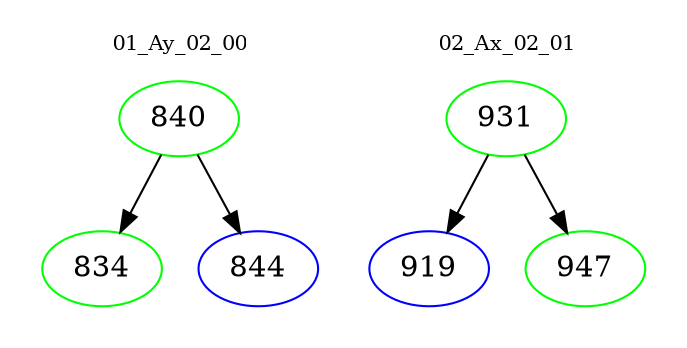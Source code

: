 digraph{
subgraph cluster_0 {
color = white
label = "01_Ay_02_00";
fontsize=10;
T0_840 [label="840", color="green"]
T0_840 -> T0_834 [color="black"]
T0_834 [label="834", color="green"]
T0_840 -> T0_844 [color="black"]
T0_844 [label="844", color="blue"]
}
subgraph cluster_1 {
color = white
label = "02_Ax_02_01";
fontsize=10;
T1_931 [label="931", color="green"]
T1_931 -> T1_919 [color="black"]
T1_919 [label="919", color="blue"]
T1_931 -> T1_947 [color="black"]
T1_947 [label="947", color="green"]
}
}
